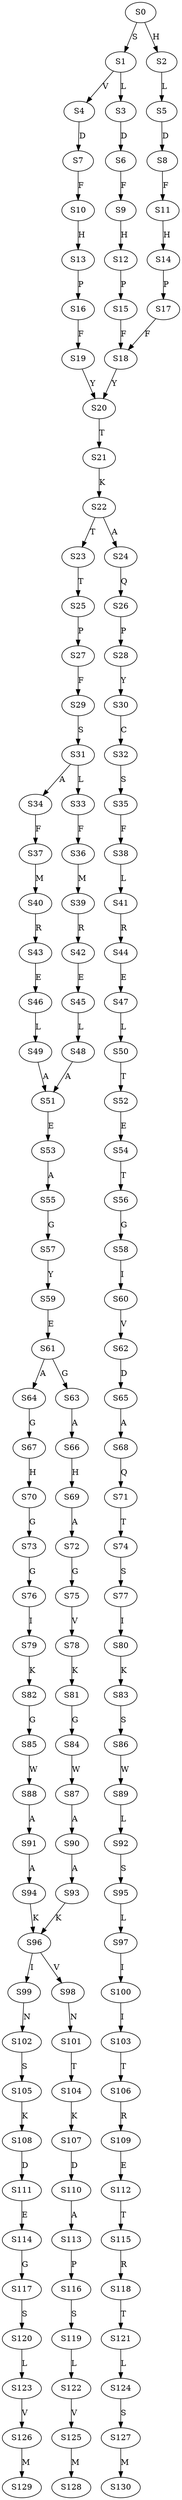 strict digraph  {
	S0 -> S1 [ label = S ];
	S0 -> S2 [ label = H ];
	S1 -> S3 [ label = L ];
	S1 -> S4 [ label = V ];
	S2 -> S5 [ label = L ];
	S3 -> S6 [ label = D ];
	S4 -> S7 [ label = D ];
	S5 -> S8 [ label = D ];
	S6 -> S9 [ label = F ];
	S7 -> S10 [ label = F ];
	S8 -> S11 [ label = F ];
	S9 -> S12 [ label = H ];
	S10 -> S13 [ label = H ];
	S11 -> S14 [ label = H ];
	S12 -> S15 [ label = P ];
	S13 -> S16 [ label = P ];
	S14 -> S17 [ label = P ];
	S15 -> S18 [ label = F ];
	S16 -> S19 [ label = F ];
	S17 -> S18 [ label = F ];
	S18 -> S20 [ label = Y ];
	S19 -> S20 [ label = Y ];
	S20 -> S21 [ label = T ];
	S21 -> S22 [ label = K ];
	S22 -> S23 [ label = T ];
	S22 -> S24 [ label = A ];
	S23 -> S25 [ label = T ];
	S24 -> S26 [ label = Q ];
	S25 -> S27 [ label = P ];
	S26 -> S28 [ label = P ];
	S27 -> S29 [ label = F ];
	S28 -> S30 [ label = Y ];
	S29 -> S31 [ label = S ];
	S30 -> S32 [ label = C ];
	S31 -> S33 [ label = L ];
	S31 -> S34 [ label = A ];
	S32 -> S35 [ label = S ];
	S33 -> S36 [ label = F ];
	S34 -> S37 [ label = F ];
	S35 -> S38 [ label = F ];
	S36 -> S39 [ label = M ];
	S37 -> S40 [ label = M ];
	S38 -> S41 [ label = L ];
	S39 -> S42 [ label = R ];
	S40 -> S43 [ label = R ];
	S41 -> S44 [ label = R ];
	S42 -> S45 [ label = E ];
	S43 -> S46 [ label = E ];
	S44 -> S47 [ label = E ];
	S45 -> S48 [ label = L ];
	S46 -> S49 [ label = L ];
	S47 -> S50 [ label = L ];
	S48 -> S51 [ label = A ];
	S49 -> S51 [ label = A ];
	S50 -> S52 [ label = T ];
	S51 -> S53 [ label = E ];
	S52 -> S54 [ label = E ];
	S53 -> S55 [ label = A ];
	S54 -> S56 [ label = T ];
	S55 -> S57 [ label = G ];
	S56 -> S58 [ label = G ];
	S57 -> S59 [ label = Y ];
	S58 -> S60 [ label = I ];
	S59 -> S61 [ label = E ];
	S60 -> S62 [ label = V ];
	S61 -> S63 [ label = G ];
	S61 -> S64 [ label = A ];
	S62 -> S65 [ label = D ];
	S63 -> S66 [ label = A ];
	S64 -> S67 [ label = G ];
	S65 -> S68 [ label = A ];
	S66 -> S69 [ label = H ];
	S67 -> S70 [ label = H ];
	S68 -> S71 [ label = Q ];
	S69 -> S72 [ label = A ];
	S70 -> S73 [ label = G ];
	S71 -> S74 [ label = T ];
	S72 -> S75 [ label = G ];
	S73 -> S76 [ label = G ];
	S74 -> S77 [ label = S ];
	S75 -> S78 [ label = V ];
	S76 -> S79 [ label = I ];
	S77 -> S80 [ label = I ];
	S78 -> S81 [ label = K ];
	S79 -> S82 [ label = K ];
	S80 -> S83 [ label = K ];
	S81 -> S84 [ label = G ];
	S82 -> S85 [ label = G ];
	S83 -> S86 [ label = S ];
	S84 -> S87 [ label = W ];
	S85 -> S88 [ label = W ];
	S86 -> S89 [ label = W ];
	S87 -> S90 [ label = A ];
	S88 -> S91 [ label = A ];
	S89 -> S92 [ label = L ];
	S90 -> S93 [ label = A ];
	S91 -> S94 [ label = A ];
	S92 -> S95 [ label = S ];
	S93 -> S96 [ label = K ];
	S94 -> S96 [ label = K ];
	S95 -> S97 [ label = L ];
	S96 -> S98 [ label = V ];
	S96 -> S99 [ label = I ];
	S97 -> S100 [ label = I ];
	S98 -> S101 [ label = N ];
	S99 -> S102 [ label = N ];
	S100 -> S103 [ label = I ];
	S101 -> S104 [ label = T ];
	S102 -> S105 [ label = S ];
	S103 -> S106 [ label = T ];
	S104 -> S107 [ label = K ];
	S105 -> S108 [ label = K ];
	S106 -> S109 [ label = R ];
	S107 -> S110 [ label = D ];
	S108 -> S111 [ label = D ];
	S109 -> S112 [ label = E ];
	S110 -> S113 [ label = A ];
	S111 -> S114 [ label = E ];
	S112 -> S115 [ label = T ];
	S113 -> S116 [ label = P ];
	S114 -> S117 [ label = G ];
	S115 -> S118 [ label = R ];
	S116 -> S119 [ label = S ];
	S117 -> S120 [ label = S ];
	S118 -> S121 [ label = T ];
	S119 -> S122 [ label = L ];
	S120 -> S123 [ label = L ];
	S121 -> S124 [ label = L ];
	S122 -> S125 [ label = V ];
	S123 -> S126 [ label = V ];
	S124 -> S127 [ label = S ];
	S125 -> S128 [ label = M ];
	S126 -> S129 [ label = M ];
	S127 -> S130 [ label = M ];
}
